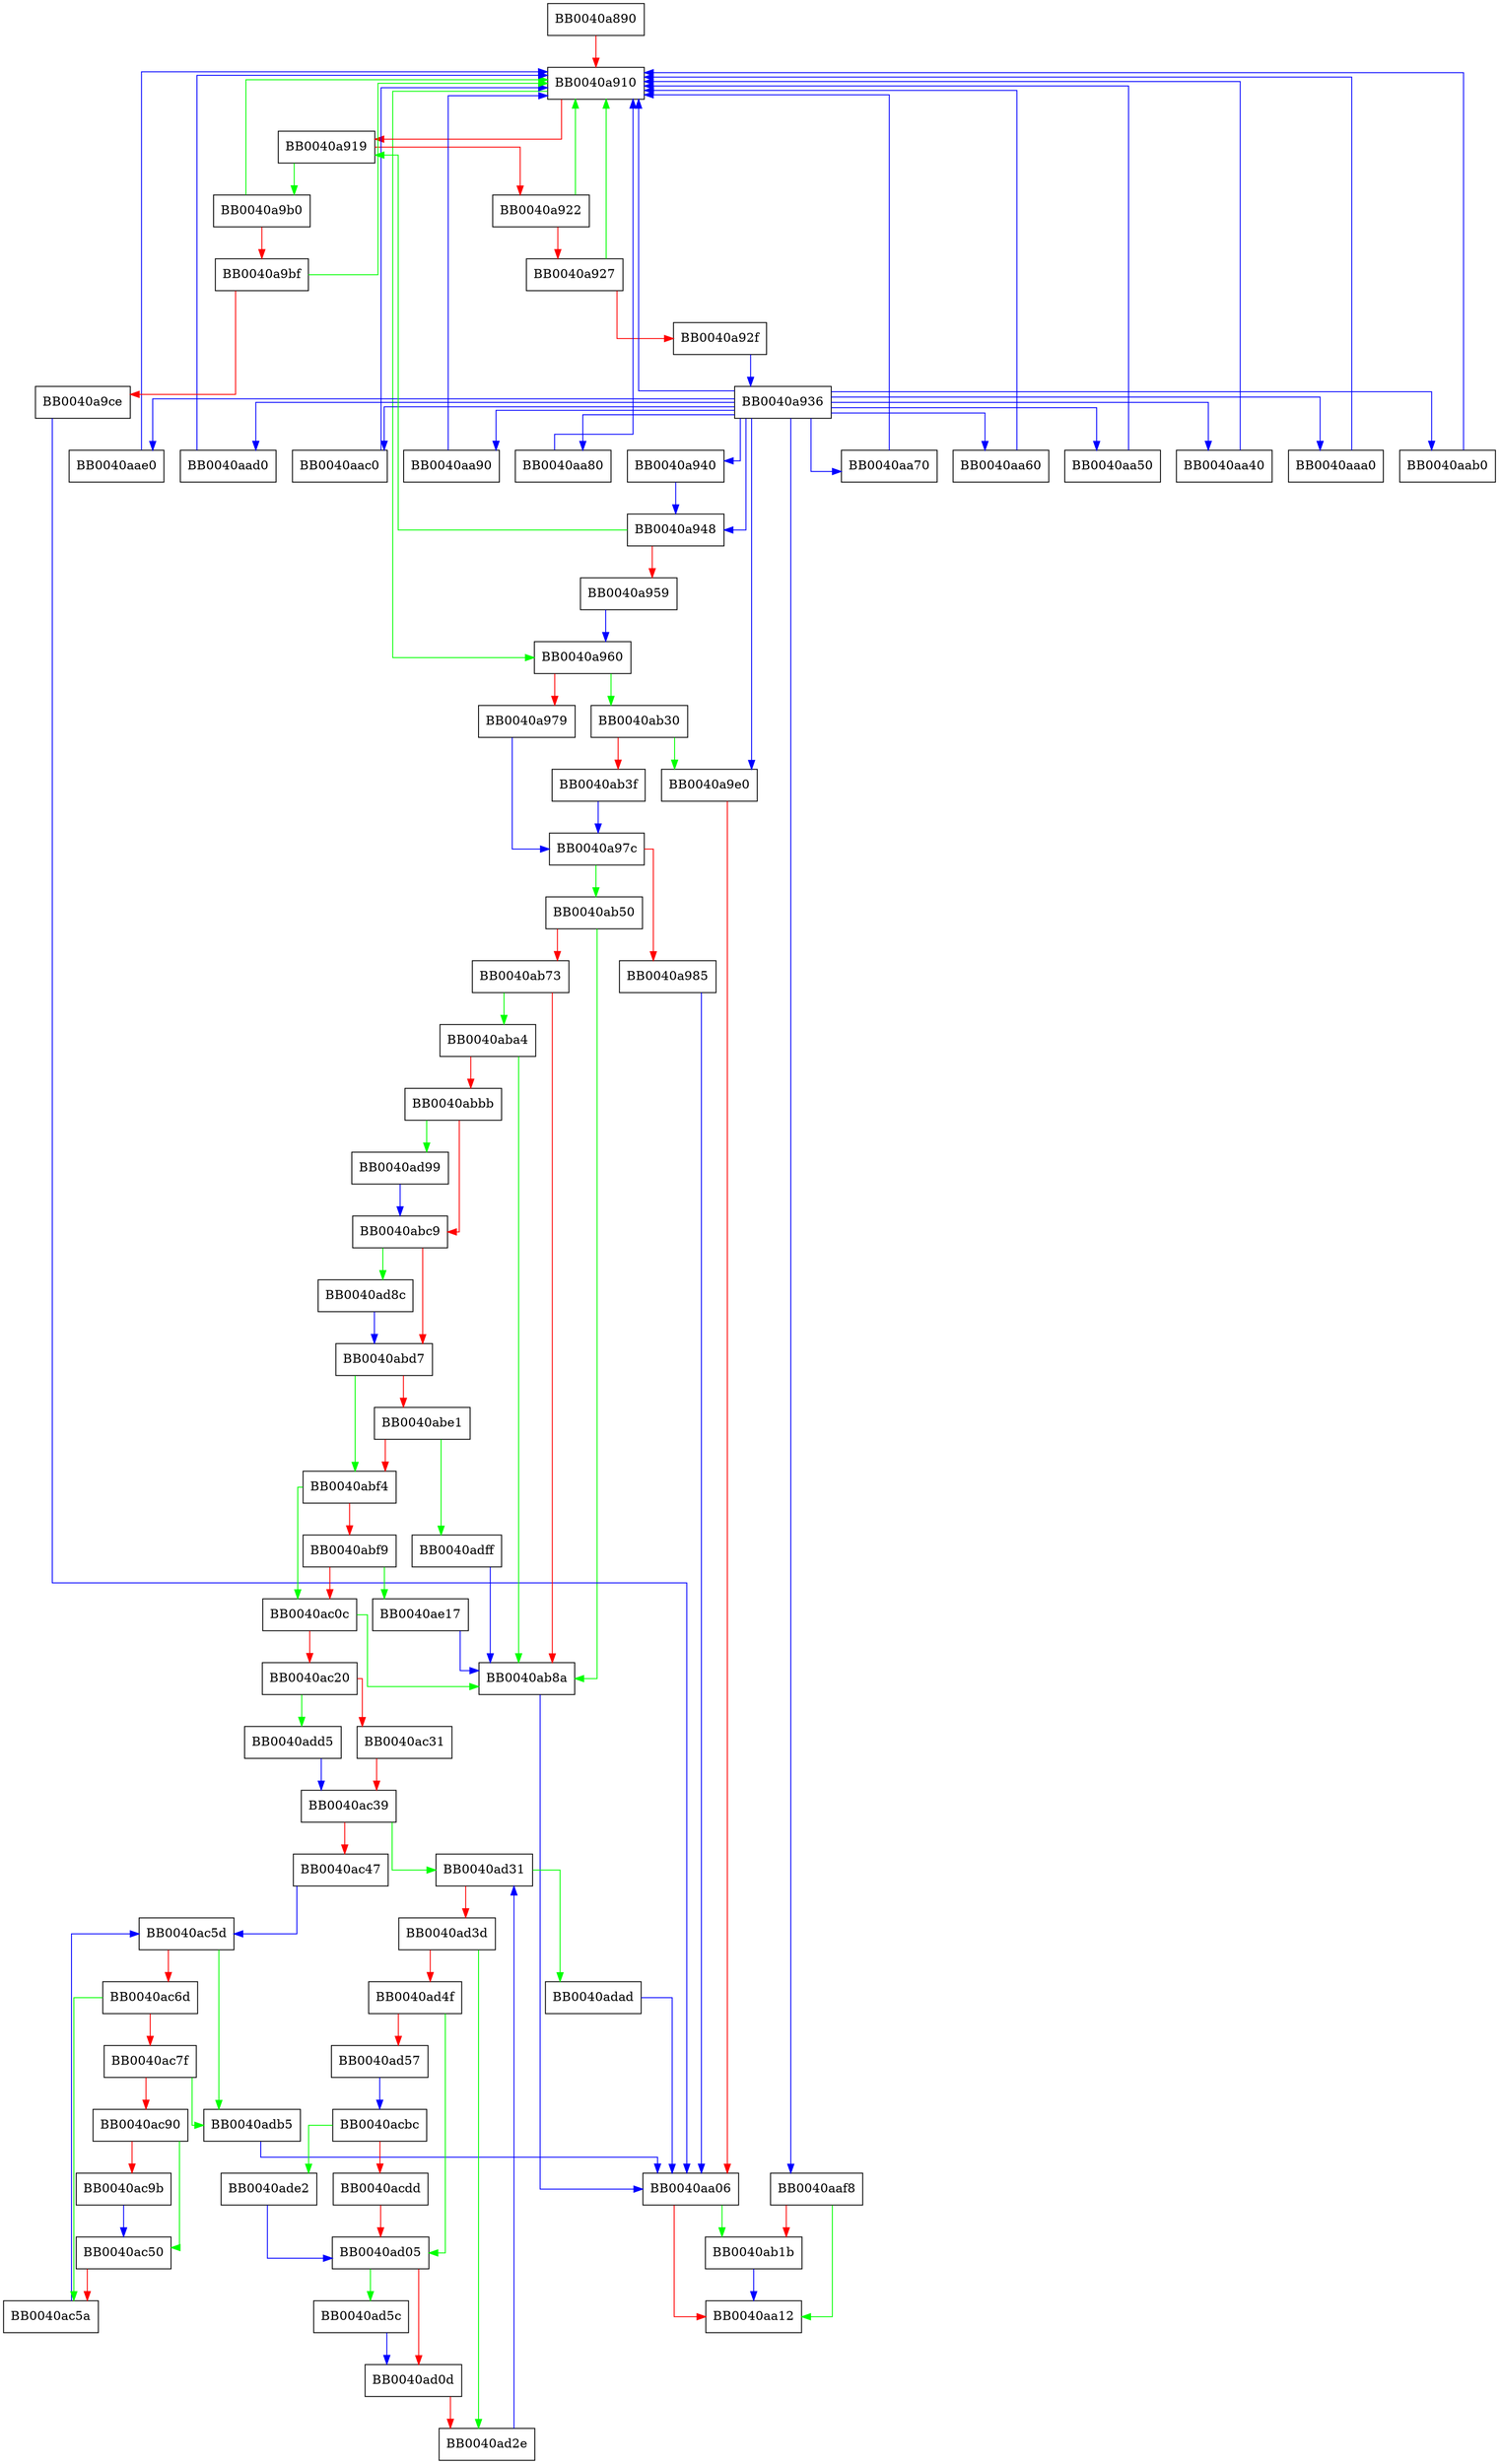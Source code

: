 digraph ciphers_main {
  node [shape="box"];
  graph [splines=ortho];
  BB0040a890 -> BB0040a910 [color="red"];
  BB0040a910 -> BB0040a960 [color="green"];
  BB0040a910 -> BB0040a919 [color="red"];
  BB0040a919 -> BB0040a9b0 [color="green"];
  BB0040a919 -> BB0040a922 [color="red"];
  BB0040a922 -> BB0040a910 [color="green"];
  BB0040a922 -> BB0040a927 [color="red"];
  BB0040a927 -> BB0040a910 [color="green"];
  BB0040a927 -> BB0040a92f [color="red"];
  BB0040a92f -> BB0040a936 [color="blue"];
  BB0040a936 -> BB0040a9e0 [color="blue"];
  BB0040a936 -> BB0040a910 [color="blue"];
  BB0040a936 -> BB0040aaf8 [color="blue"];
  BB0040a936 -> BB0040aae0 [color="blue"];
  BB0040a936 -> BB0040aad0 [color="blue"];
  BB0040a936 -> BB0040aac0 [color="blue"];
  BB0040a936 -> BB0040aa90 [color="blue"];
  BB0040a936 -> BB0040aa80 [color="blue"];
  BB0040a936 -> BB0040aa70 [color="blue"];
  BB0040a936 -> BB0040aa60 [color="blue"];
  BB0040a936 -> BB0040aa50 [color="blue"];
  BB0040a936 -> BB0040aa40 [color="blue"];
  BB0040a936 -> BB0040aaa0 [color="blue"];
  BB0040a936 -> BB0040a948 [color="blue"];
  BB0040a936 -> BB0040a940 [color="blue"];
  BB0040a936 -> BB0040aab0 [color="blue"];
  BB0040a940 -> BB0040a948 [color="blue"];
  BB0040a948 -> BB0040a919 [color="green"];
  BB0040a948 -> BB0040a959 [color="red"];
  BB0040a959 -> BB0040a960 [color="blue"];
  BB0040a960 -> BB0040ab30 [color="green"];
  BB0040a960 -> BB0040a979 [color="red"];
  BB0040a979 -> BB0040a97c [color="blue"];
  BB0040a97c -> BB0040ab50 [color="green"];
  BB0040a97c -> BB0040a985 [color="red"];
  BB0040a985 -> BB0040aa06 [color="blue"];
  BB0040a9b0 -> BB0040a910 [color="green"];
  BB0040a9b0 -> BB0040a9bf [color="red"];
  BB0040a9bf -> BB0040a910 [color="green"];
  BB0040a9bf -> BB0040a9ce [color="red"];
  BB0040a9ce -> BB0040aa06 [color="blue"];
  BB0040a9e0 -> BB0040aa06 [color="red"];
  BB0040aa06 -> BB0040ab1b [color="green"];
  BB0040aa06 -> BB0040aa12 [color="red"];
  BB0040aa40 -> BB0040a910 [color="blue"];
  BB0040aa50 -> BB0040a910 [color="blue"];
  BB0040aa60 -> BB0040a910 [color="blue"];
  BB0040aa70 -> BB0040a910 [color="blue"];
  BB0040aa80 -> BB0040a910 [color="blue"];
  BB0040aa90 -> BB0040a910 [color="blue"];
  BB0040aaa0 -> BB0040a910 [color="blue"];
  BB0040aab0 -> BB0040a910 [color="blue"];
  BB0040aac0 -> BB0040a910 [color="blue"];
  BB0040aad0 -> BB0040a910 [color="blue"];
  BB0040aae0 -> BB0040a910 [color="blue"];
  BB0040aaf8 -> BB0040aa12 [color="green"];
  BB0040aaf8 -> BB0040ab1b [color="red"];
  BB0040ab1b -> BB0040aa12 [color="blue"];
  BB0040ab30 -> BB0040a9e0 [color="green"];
  BB0040ab30 -> BB0040ab3f [color="red"];
  BB0040ab3f -> BB0040a97c [color="blue"];
  BB0040ab50 -> BB0040ab8a [color="green"];
  BB0040ab50 -> BB0040ab73 [color="red"];
  BB0040ab73 -> BB0040aba4 [color="green"];
  BB0040ab73 -> BB0040ab8a [color="red"];
  BB0040ab8a -> BB0040aa06 [color="blue"];
  BB0040aba4 -> BB0040ab8a [color="green"];
  BB0040aba4 -> BB0040abbb [color="red"];
  BB0040abbb -> BB0040ad99 [color="green"];
  BB0040abbb -> BB0040abc9 [color="red"];
  BB0040abc9 -> BB0040ad8c [color="green"];
  BB0040abc9 -> BB0040abd7 [color="red"];
  BB0040abd7 -> BB0040abf4 [color="green"];
  BB0040abd7 -> BB0040abe1 [color="red"];
  BB0040abe1 -> BB0040adff [color="green"];
  BB0040abe1 -> BB0040abf4 [color="red"];
  BB0040abf4 -> BB0040ac0c [color="green"];
  BB0040abf4 -> BB0040abf9 [color="red"];
  BB0040abf9 -> BB0040ae17 [color="green"];
  BB0040abf9 -> BB0040ac0c [color="red"];
  BB0040ac0c -> BB0040ab8a [color="green"];
  BB0040ac0c -> BB0040ac20 [color="red"];
  BB0040ac20 -> BB0040add5 [color="green"];
  BB0040ac20 -> BB0040ac31 [color="red"];
  BB0040ac31 -> BB0040ac39 [color="red"];
  BB0040ac39 -> BB0040ad31 [color="green"];
  BB0040ac39 -> BB0040ac47 [color="red"];
  BB0040ac47 -> BB0040ac5d [color="blue"];
  BB0040ac50 -> BB0040ac5a [color="red"];
  BB0040ac5a -> BB0040ac5d [color="blue"];
  BB0040ac5d -> BB0040adb5 [color="green"];
  BB0040ac5d -> BB0040ac6d [color="red"];
  BB0040ac6d -> BB0040ac5a [color="green"];
  BB0040ac6d -> BB0040ac7f [color="red"];
  BB0040ac7f -> BB0040adb5 [color="green"];
  BB0040ac7f -> BB0040ac90 [color="red"];
  BB0040ac90 -> BB0040ac50 [color="green"];
  BB0040ac90 -> BB0040ac9b [color="red"];
  BB0040ac9b -> BB0040ac50 [color="blue"];
  BB0040acbc -> BB0040ade2 [color="green"];
  BB0040acbc -> BB0040acdd [color="red"];
  BB0040acdd -> BB0040ad05 [color="red"];
  BB0040ad05 -> BB0040ad5c [color="green"];
  BB0040ad05 -> BB0040ad0d [color="red"];
  BB0040ad0d -> BB0040ad2e [color="red"];
  BB0040ad2e -> BB0040ad31 [color="blue"];
  BB0040ad31 -> BB0040adad [color="green"];
  BB0040ad31 -> BB0040ad3d [color="red"];
  BB0040ad3d -> BB0040ad2e [color="green"];
  BB0040ad3d -> BB0040ad4f [color="red"];
  BB0040ad4f -> BB0040ad05 [color="green"];
  BB0040ad4f -> BB0040ad57 [color="red"];
  BB0040ad57 -> BB0040acbc [color="blue"];
  BB0040ad5c -> BB0040ad0d [color="blue"];
  BB0040ad8c -> BB0040abd7 [color="blue"];
  BB0040ad99 -> BB0040abc9 [color="blue"];
  BB0040adad -> BB0040aa06 [color="blue"];
  BB0040adb5 -> BB0040aa06 [color="blue"];
  BB0040add5 -> BB0040ac39 [color="blue"];
  BB0040ade2 -> BB0040ad05 [color="blue"];
  BB0040adff -> BB0040ab8a [color="blue"];
  BB0040ae17 -> BB0040ab8a [color="blue"];
}